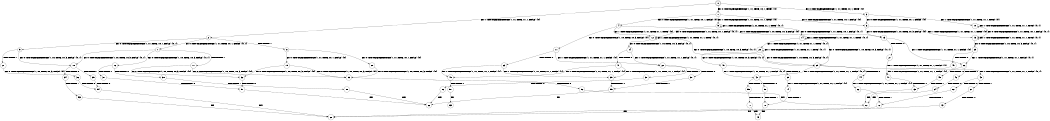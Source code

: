 digraph BCG {
size = "7, 10.5";
center = TRUE;
node [shape = circle];
0 [peripheries = 2];
0 -> 1 [label = "EX !0 !ATOMIC_EXCH_BRANCH (1, +1, TRUE, +0, 1, TRUE) !{0}"];
0 -> 2 [label = "EX !1 !ATOMIC_EXCH_BRANCH (1, +1, TRUE, +1, 1, FALSE) !{0}"];
0 -> 3 [label = "EX !0 !ATOMIC_EXCH_BRANCH (1, +1, TRUE, +0, 1, TRUE) !{0}"];
1 -> 4 [label = "EX !0 !ATOMIC_EXCH_BRANCH (1, +1, TRUE, +0, 1, FALSE) !{0}"];
1 -> 5 [label = "EX !1 !ATOMIC_EXCH_BRANCH (1, +1, TRUE, +1, 1, TRUE) !{0}"];
1 -> 6 [label = "EX !0 !ATOMIC_EXCH_BRANCH (1, +1, TRUE, +0, 1, FALSE) !{0}"];
2 -> 7 [label = "EX !0 !ATOMIC_EXCH_BRANCH (1, +1, TRUE, +0, 1, FALSE) !{0, 1}"];
2 -> 8 [label = "TERMINATE !1"];
2 -> 9 [label = "EX !0 !ATOMIC_EXCH_BRANCH (1, +1, TRUE, +0, 1, FALSE) !{0, 1}"];
3 -> 10 [label = "EX !1 !ATOMIC_EXCH_BRANCH (1, +1, TRUE, +1, 1, TRUE) !{0}"];
3 -> 6 [label = "EX !0 !ATOMIC_EXCH_BRANCH (1, +1, TRUE, +0, 1, FALSE) !{0}"];
4 -> 11 [label = "EX !0 !ATOMIC_EXCH_BRANCH (1, +0, TRUE, +0, 3, FALSE) !{0}"];
4 -> 12 [label = "EX !1 !ATOMIC_EXCH_BRANCH (1, +1, TRUE, +1, 1, TRUE) !{0}"];
4 -> 13 [label = "EX !0 !ATOMIC_EXCH_BRANCH (1, +0, TRUE, +0, 3, FALSE) !{0}"];
5 -> 12 [label = "EX !0 !ATOMIC_EXCH_BRANCH (1, +1, TRUE, +0, 1, FALSE) !{0, 1}"];
5 -> 5 [label = "EX !1 !ATOMIC_EXCH_BRANCH (1, +1, TRUE, +1, 1, TRUE) !{0, 1}"];
5 -> 14 [label = "EX !0 !ATOMIC_EXCH_BRANCH (1, +1, TRUE, +0, 1, FALSE) !{0, 1}"];
6 -> 15 [label = "EX !1 !ATOMIC_EXCH_BRANCH (1, +1, TRUE, +1, 1, TRUE) !{0}"];
6 -> 13 [label = "EX !0 !ATOMIC_EXCH_BRANCH (1, +0, TRUE, +0, 3, FALSE) !{0}"];
7 -> 16 [label = "EX !0 !ATOMIC_EXCH_BRANCH (1, +0, TRUE, +0, 3, FALSE) !{0, 1}"];
7 -> 17 [label = "TERMINATE !1"];
7 -> 18 [label = "EX !0 !ATOMIC_EXCH_BRANCH (1, +0, TRUE, +0, 3, FALSE) !{0, 1}"];
8 -> 19 [label = "EX !0 !ATOMIC_EXCH_BRANCH (1, +1, TRUE, +0, 1, FALSE) !{0}"];
8 -> 20 [label = "EX !0 !ATOMIC_EXCH_BRANCH (1, +1, TRUE, +0, 1, FALSE) !{0}"];
9 -> 18 [label = "EX !0 !ATOMIC_EXCH_BRANCH (1, +0, TRUE, +0, 3, FALSE) !{0, 1}"];
9 -> 21 [label = "TERMINATE !1"];
10 -> 15 [label = "EX !0 !ATOMIC_EXCH_BRANCH (1, +1, TRUE, +0, 1, FALSE) !{0, 1}"];
10 -> 10 [label = "EX !1 !ATOMIC_EXCH_BRANCH (1, +1, TRUE, +1, 1, TRUE) !{0, 1}"];
11 -> 22 [label = "EX !1 !ATOMIC_EXCH_BRANCH (1, +1, TRUE, +1, 1, FALSE) !{0}"];
11 -> 23 [label = "TERMINATE !0"];
12 -> 24 [label = "EX !0 !ATOMIC_EXCH_BRANCH (1, +0, TRUE, +0, 3, FALSE) !{0, 1}"];
12 -> 12 [label = "EX !1 !ATOMIC_EXCH_BRANCH (1, +1, TRUE, +1, 1, TRUE) !{0, 1}"];
12 -> 25 [label = "EX !0 !ATOMIC_EXCH_BRANCH (1, +0, TRUE, +0, 3, FALSE) !{0, 1}"];
13 -> 26 [label = "EX !1 !ATOMIC_EXCH_BRANCH (1, +1, TRUE, +1, 1, FALSE) !{0}"];
13 -> 27 [label = "TERMINATE !0"];
14 -> 28 [label = "EX !1 !ATOMIC_EXCH_BRANCH (1, +1, TRUE, +1, 1, TRUE) !{0, 1}"];
14 -> 25 [label = "EX !0 !ATOMIC_EXCH_BRANCH (1, +0, TRUE, +0, 3, FALSE) !{0, 1}"];
14 -> 14 [label = "EX !1 !ATOMIC_EXCH_BRANCH (1, +1, TRUE, +1, 1, TRUE) !{0, 1}"];
15 -> 29 [label = "EX !0 !ATOMIC_EXCH_BRANCH (1, +0, TRUE, +0, 3, FALSE) !{0, 1}"];
15 -> 15 [label = "EX !1 !ATOMIC_EXCH_BRANCH (1, +1, TRUE, +1, 1, TRUE) !{0, 1}"];
16 -> 30 [label = "TERMINATE !0"];
16 -> 31 [label = "TERMINATE !1"];
17 -> 32 [label = "EX !0 !ATOMIC_EXCH_BRANCH (1, +0, TRUE, +0, 3, FALSE) !{0}"];
17 -> 33 [label = "EX !0 !ATOMIC_EXCH_BRANCH (1, +0, TRUE, +0, 3, FALSE) !{0}"];
18 -> 34 [label = "TERMINATE !0"];
18 -> 35 [label = "TERMINATE !1"];
19 -> 32 [label = "EX !0 !ATOMIC_EXCH_BRANCH (1, +0, TRUE, +0, 3, FALSE) !{0}"];
19 -> 33 [label = "EX !0 !ATOMIC_EXCH_BRANCH (1, +0, TRUE, +0, 3, FALSE) !{0}"];
20 -> 33 [label = "EX !0 !ATOMIC_EXCH_BRANCH (1, +0, TRUE, +0, 3, FALSE) !{0}"];
21 -> 36 [label = "EX !0 !ATOMIC_EXCH_BRANCH (1, +0, TRUE, +0, 3, FALSE) !{0}"];
22 -> 37 [label = "TERMINATE !0"];
22 -> 38 [label = "TERMINATE !1"];
23 -> 39 [label = "EX !1 !ATOMIC_EXCH_BRANCH (1, +1, TRUE, +1, 1, FALSE) !{1}"];
23 -> 40 [label = "EX !1 !ATOMIC_EXCH_BRANCH (1, +1, TRUE, +1, 1, FALSE) !{1}"];
24 -> 22 [label = "EX !1 !ATOMIC_EXCH_BRANCH (1, +1, TRUE, +1, 1, FALSE) !{0, 1}"];
24 -> 41 [label = "TERMINATE !0"];
25 -> 42 [label = "EX !1 !ATOMIC_EXCH_BRANCH (1, +1, TRUE, +1, 1, FALSE) !{0, 1}"];
25 -> 43 [label = "EX !1 !ATOMIC_EXCH_BRANCH (1, +1, TRUE, +1, 1, FALSE) !{0, 1}"];
25 -> 44 [label = "TERMINATE !0"];
26 -> 45 [label = "TERMINATE !0"];
26 -> 46 [label = "TERMINATE !1"];
27 -> 47 [label = "EX !1 !ATOMIC_EXCH_BRANCH (1, +1, TRUE, +1, 1, FALSE) !{1}"];
28 -> 48 [label = "EX !0 !ATOMIC_EXCH_BRANCH (1, +0, TRUE, +0, 3, FALSE) !{0, 1}"];
28 -> 28 [label = "EX !1 !ATOMIC_EXCH_BRANCH (1, +1, TRUE, +1, 1, TRUE) !{0, 1}"];
28 -> 25 [label = "EX !0 !ATOMIC_EXCH_BRANCH (1, +0, TRUE, +0, 3, FALSE) !{0, 1}"];
29 -> 26 [label = "EX !1 !ATOMIC_EXCH_BRANCH (1, +1, TRUE, +1, 1, FALSE) !{0, 1}"];
29 -> 49 [label = "TERMINATE !0"];
30 -> 50 [label = "TERMINATE !1"];
31 -> 51 [label = "TERMINATE !0"];
32 -> 51 [label = "TERMINATE !0"];
33 -> 52 [label = "TERMINATE !0"];
34 -> 53 [label = "TERMINATE !1"];
35 -> 54 [label = "TERMINATE !0"];
36 -> 54 [label = "TERMINATE !0"];
37 -> 55 [label = "TERMINATE !1"];
38 -> 56 [label = "TERMINATE !0"];
39 -> 55 [label = "TERMINATE !1"];
40 -> 57 [label = "TERMINATE !1"];
41 -> 39 [label = "EX !1 !ATOMIC_EXCH_BRANCH (1, +1, TRUE, +1, 1, FALSE) !{1}"];
41 -> 40 [label = "EX !1 !ATOMIC_EXCH_BRANCH (1, +1, TRUE, +1, 1, FALSE) !{1}"];
42 -> 58 [label = "TERMINATE !0"];
42 -> 59 [label = "TERMINATE !1"];
43 -> 60 [label = "TERMINATE !0"];
43 -> 61 [label = "TERMINATE !1"];
44 -> 62 [label = "EX !1 !ATOMIC_EXCH_BRANCH (1, +1, TRUE, +1, 1, FALSE) !{1}"];
45 -> 63 [label = "TERMINATE !1"];
46 -> 64 [label = "TERMINATE !0"];
47 -> 63 [label = "TERMINATE !1"];
48 -> 42 [label = "EX !1 !ATOMIC_EXCH_BRANCH (1, +1, TRUE, +1, 1, FALSE) !{0, 1}"];
48 -> 65 [label = "TERMINATE !0"];
49 -> 47 [label = "EX !1 !ATOMIC_EXCH_BRANCH (1, +1, TRUE, +1, 1, FALSE) !{1}"];
50 -> 66 [label = "exit"];
51 -> 66 [label = "exit"];
52 -> 67 [label = "exit"];
53 -> 68 [label = "exit"];
54 -> 68 [label = "exit"];
55 -> 66 [label = "exit"];
56 -> 66 [label = "exit"];
57 -> 69 [label = "exit"];
58 -> 70 [label = "TERMINATE !1"];
59 -> 71 [label = "TERMINATE !0"];
60 -> 72 [label = "TERMINATE !1"];
61 -> 73 [label = "TERMINATE !0"];
62 -> 72 [label = "TERMINATE !1"];
63 -> 67 [label = "exit"];
64 -> 67 [label = "exit"];
65 -> 74 [label = "EX !1 !ATOMIC_EXCH_BRANCH (1, +1, TRUE, +1, 1, FALSE) !{1}"];
70 -> 75 [label = "exit"];
71 -> 75 [label = "exit"];
72 -> 68 [label = "exit"];
73 -> 68 [label = "exit"];
74 -> 70 [label = "TERMINATE !1"];
}

